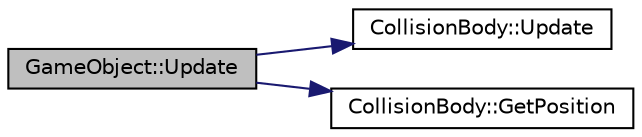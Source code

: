 digraph "GameObject::Update"
{
  edge [fontname="Helvetica",fontsize="10",labelfontname="Helvetica",labelfontsize="10"];
  node [fontname="Helvetica",fontsize="10",shape=record];
  rankdir="LR";
  Node1 [label="GameObject::Update",height=0.2,width=0.4,color="black", fillcolor="grey75", style="filled" fontcolor="black"];
  Node1 -> Node2 [color="midnightblue",fontsize="10",style="solid",fontname="Helvetica"];
  Node2 [label="CollisionBody::Update",height=0.2,width=0.4,color="black", fillcolor="white", style="filled",URL="$class_collision_body.html#addd66251e956d4e64050a39255698a4f",tooltip="Update function that will ensure a collision body stays activated. "];
  Node1 -> Node3 [color="midnightblue",fontsize="10",style="solid",fontname="Helvetica"];
  Node3 [label="CollisionBody::GetPosition",height=0.2,width=0.4,color="black", fillcolor="white", style="filled",URL="$class_collision_body.html#ab67dd086ceb8ff5612ef3c3c1a9b94bb"];
}
